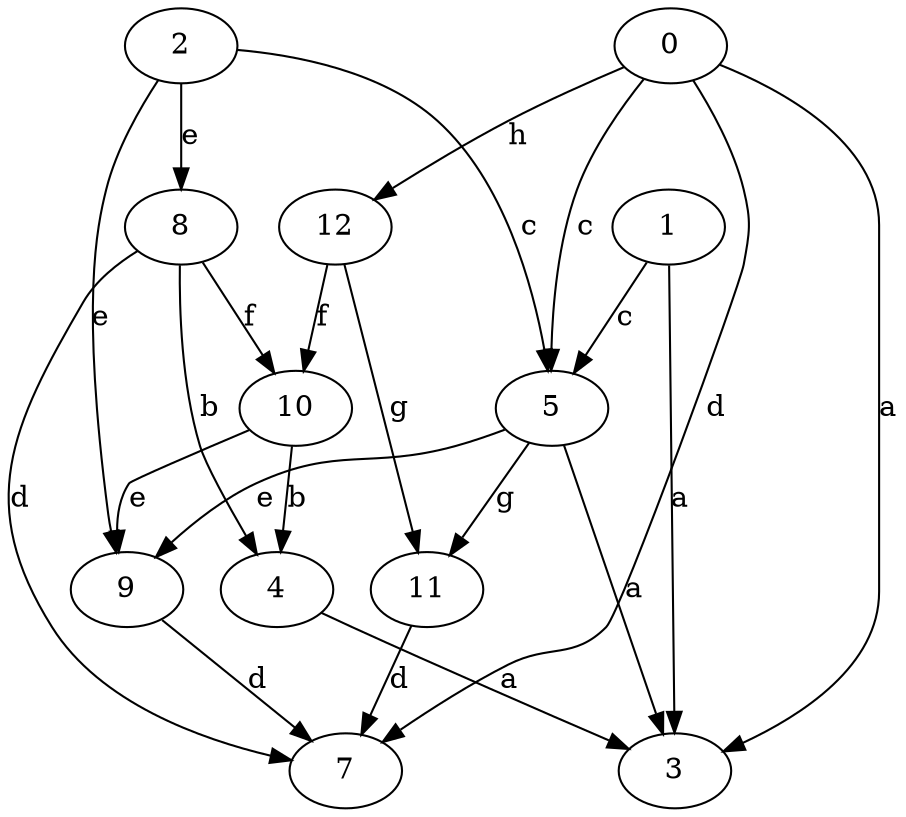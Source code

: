 strict digraph  {
2;
3;
4;
5;
7;
8;
9;
10;
11;
12;
0;
1;
2 -> 5  [label=c];
2 -> 8  [label=e];
2 -> 9  [label=e];
4 -> 3  [label=a];
5 -> 3  [label=a];
5 -> 9  [label=e];
5 -> 11  [label=g];
8 -> 4  [label=b];
8 -> 7  [label=d];
8 -> 10  [label=f];
9 -> 7  [label=d];
10 -> 4  [label=b];
10 -> 9  [label=e];
11 -> 7  [label=d];
12 -> 10  [label=f];
12 -> 11  [label=g];
0 -> 3  [label=a];
0 -> 5  [label=c];
0 -> 7  [label=d];
0 -> 12  [label=h];
1 -> 3  [label=a];
1 -> 5  [label=c];
}
